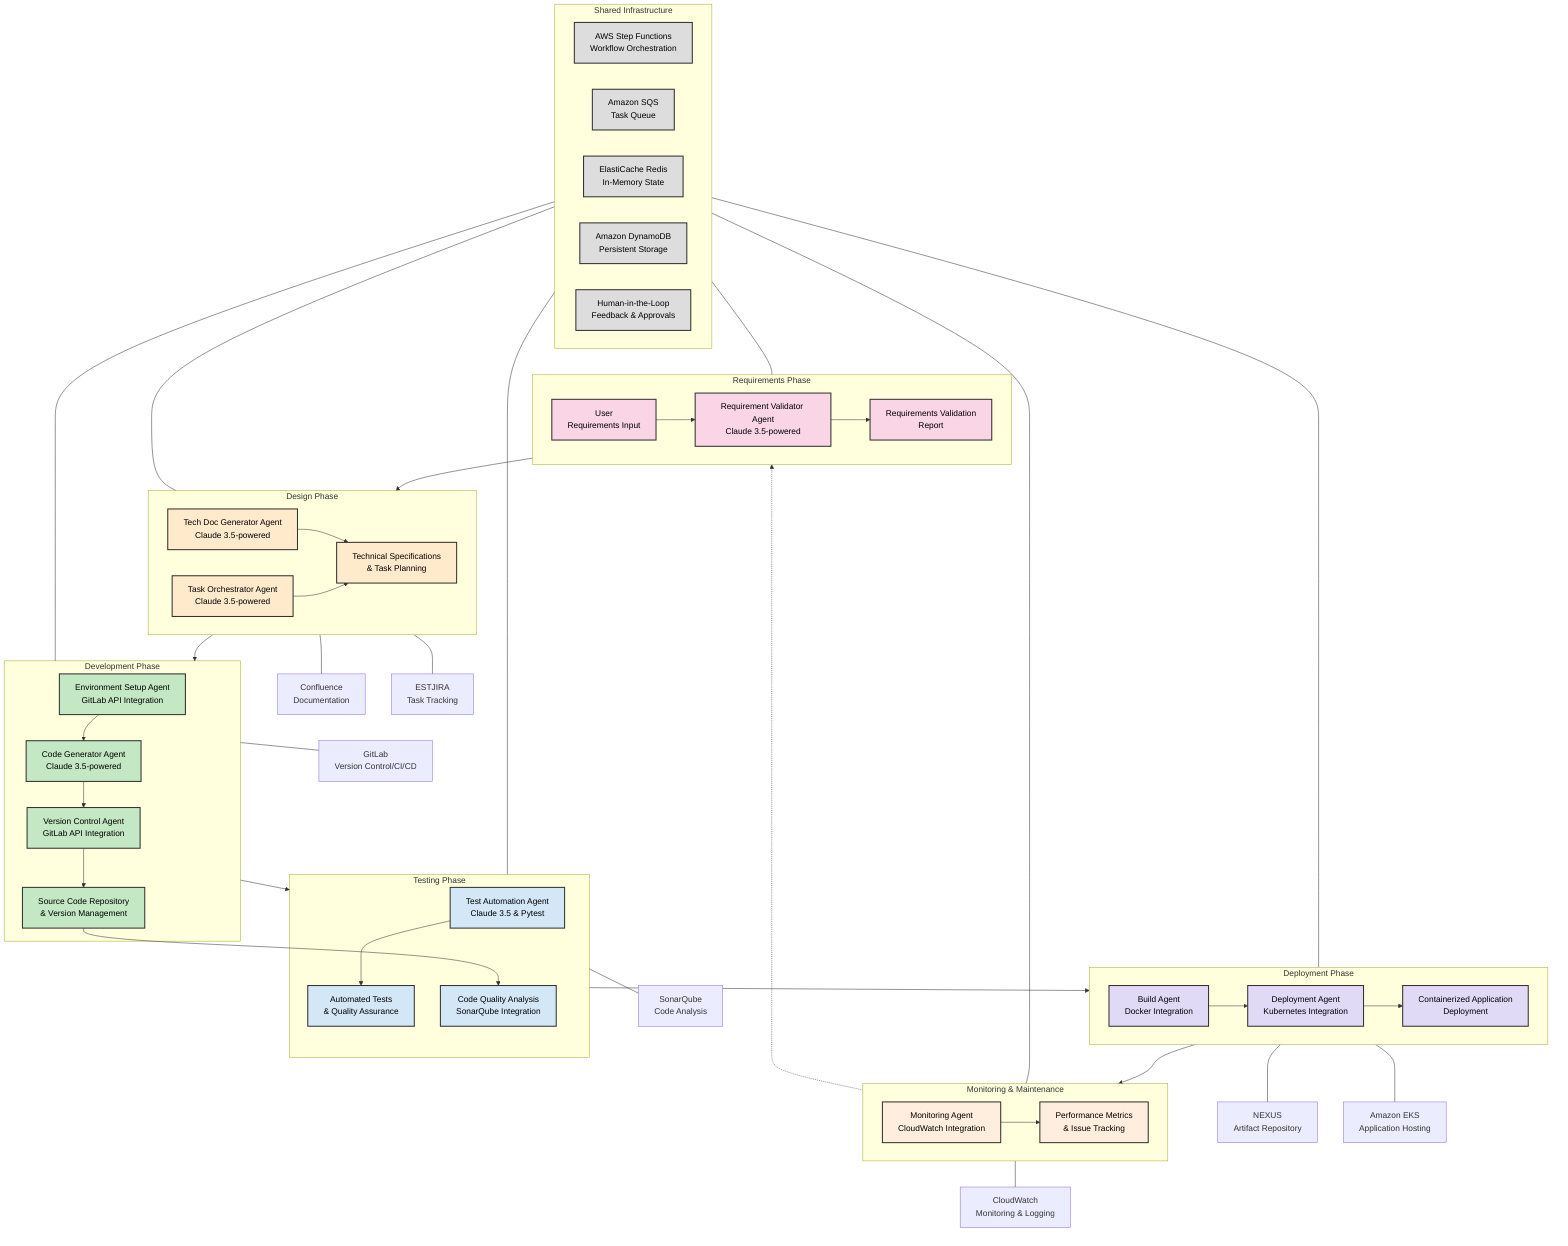 flowchart TD
    %% Styling
    classDef requirements fill:#f9d5e5,stroke:#333,stroke-width:2px,color:#000;
    classDef design fill:#ffebcc,stroke:#333,stroke-width:2px,color:#000;
    classDef development fill:#c4e7c4,stroke:#333,stroke-width:2px,color:#000;
    classDef testing fill:#d4e7f7,stroke:#333,stroke-width:2px,color:#000;
    classDef deployment fill:#e0daf7,stroke:#333,stroke-width:2px,color:#000;
    classDef monitoring fill:#ffeedd,stroke:#333,stroke-width:2px,color:#000;
    classDef infrastructure fill:#dddddd,stroke:#333,stroke-width:2px,color:#000;
    
    %% SDLC Phases with Agentic AI
    subgraph Requirements [Requirements Phase]
        R1[User<br>Requirements Input]:::requirements
        R2[Requirement Validator Agent<br>Claude 3.5-powered]:::requirements
        R3[Requirements Validation<br>Report]:::requirements
        R1 --> R2 --> R3
    end
    
    subgraph Design [Design Phase]
        D1[Tech Doc Generator Agent<br>Claude 3.5-powered]:::design
        D2[Task Orchestrator Agent<br>Claude 3.5-powered]:::design
        D3[Technical Specifications<br>& Task Planning]:::design
        D1 --> D3
        D2 --> D3
    end
    
    subgraph Development [Development Phase]
        Dev1[Environment Setup Agent<br>GitLab API Integration]:::development
        Dev2[Code Generator Agent<br>Claude 3.5-powered]:::development
        Dev3[Version Control Agent<br>GitLab API Integration]:::development
        Dev4[Source Code Repository<br>& Version Management]:::development
        Dev1 --> Dev2 --> Dev3 --> Dev4
    end
    
    subgraph Testing [Testing Phase]
        T1[Test Automation Agent<br>Claude 3.5 & Pytest]:::testing
        T2[Automated Tests<br>& Quality Assurance]:::testing
        T3[Code Quality Analysis<br>SonarQube Integration]:::testing
        T1 --> T2
        Dev4 --> T3
    end
    
    subgraph Deployment [Deployment Phase]
        Dep1[Build Agent<br>Docker Integration]:::deployment
        Dep2[Deployment Agent<br>Kubernetes Integration]:::deployment
        Dep3[Containerized Application<br>Deployment]:::deployment
        Dep1 --> Dep2 --> Dep3
    end
    
    subgraph Monitoring [Monitoring & Maintenance]
        M1[Monitoring Agent<br>CloudWatch Integration]:::monitoring
        M2[Performance Metrics<br>& Issue Tracking]:::monitoring
        M1 --> M2
    end
    
    subgraph Infrastructure [Shared Infrastructure]
        I1[AWS Step Functions<br>Workflow Orchestration]:::infrastructure
        I2[Amazon SQS<br>Task Queue]:::infrastructure
        I3[ElastiCache Redis<br>In-Memory State]:::infrastructure
        I4[Amazon DynamoDB<br>Persistent Storage]:::infrastructure
        I5[Human-in-the-Loop<br>Feedback & Approvals]:::infrastructure
    end
    
    %% SDLC Phase Flow
    Requirements --> Design
    Design --> Development
    Development --> Testing
    Testing --> Deployment
    Deployment --> Monitoring
    Monitoring -.-> Requirements
    
    %% Infrastructure connections
    Infrastructure --- Requirements
    Infrastructure --- Design
    Infrastructure --- Development
    Infrastructure --- Testing
    Infrastructure --- Deployment
    Infrastructure --- Monitoring
    
    %% External integrations
    Design --- ExtInt1[Confluence<br>Documentation]
    Design --- ExtInt2[ESTJIRA<br>Task Tracking]
    Development --- ExtInt3[GitLab<br>Version Control/CI/CD]
    Testing --- ExtInt4[SonarQube<br>Code Analysis]
    Deployment --- ExtInt5[NEXUS<br>Artifact Repository]
    Deployment --- ExtInt6[Amazon EKS<br>Application Hosting]
    Monitoring --- ExtInt7[CloudWatch<br>Monitoring & Logging]